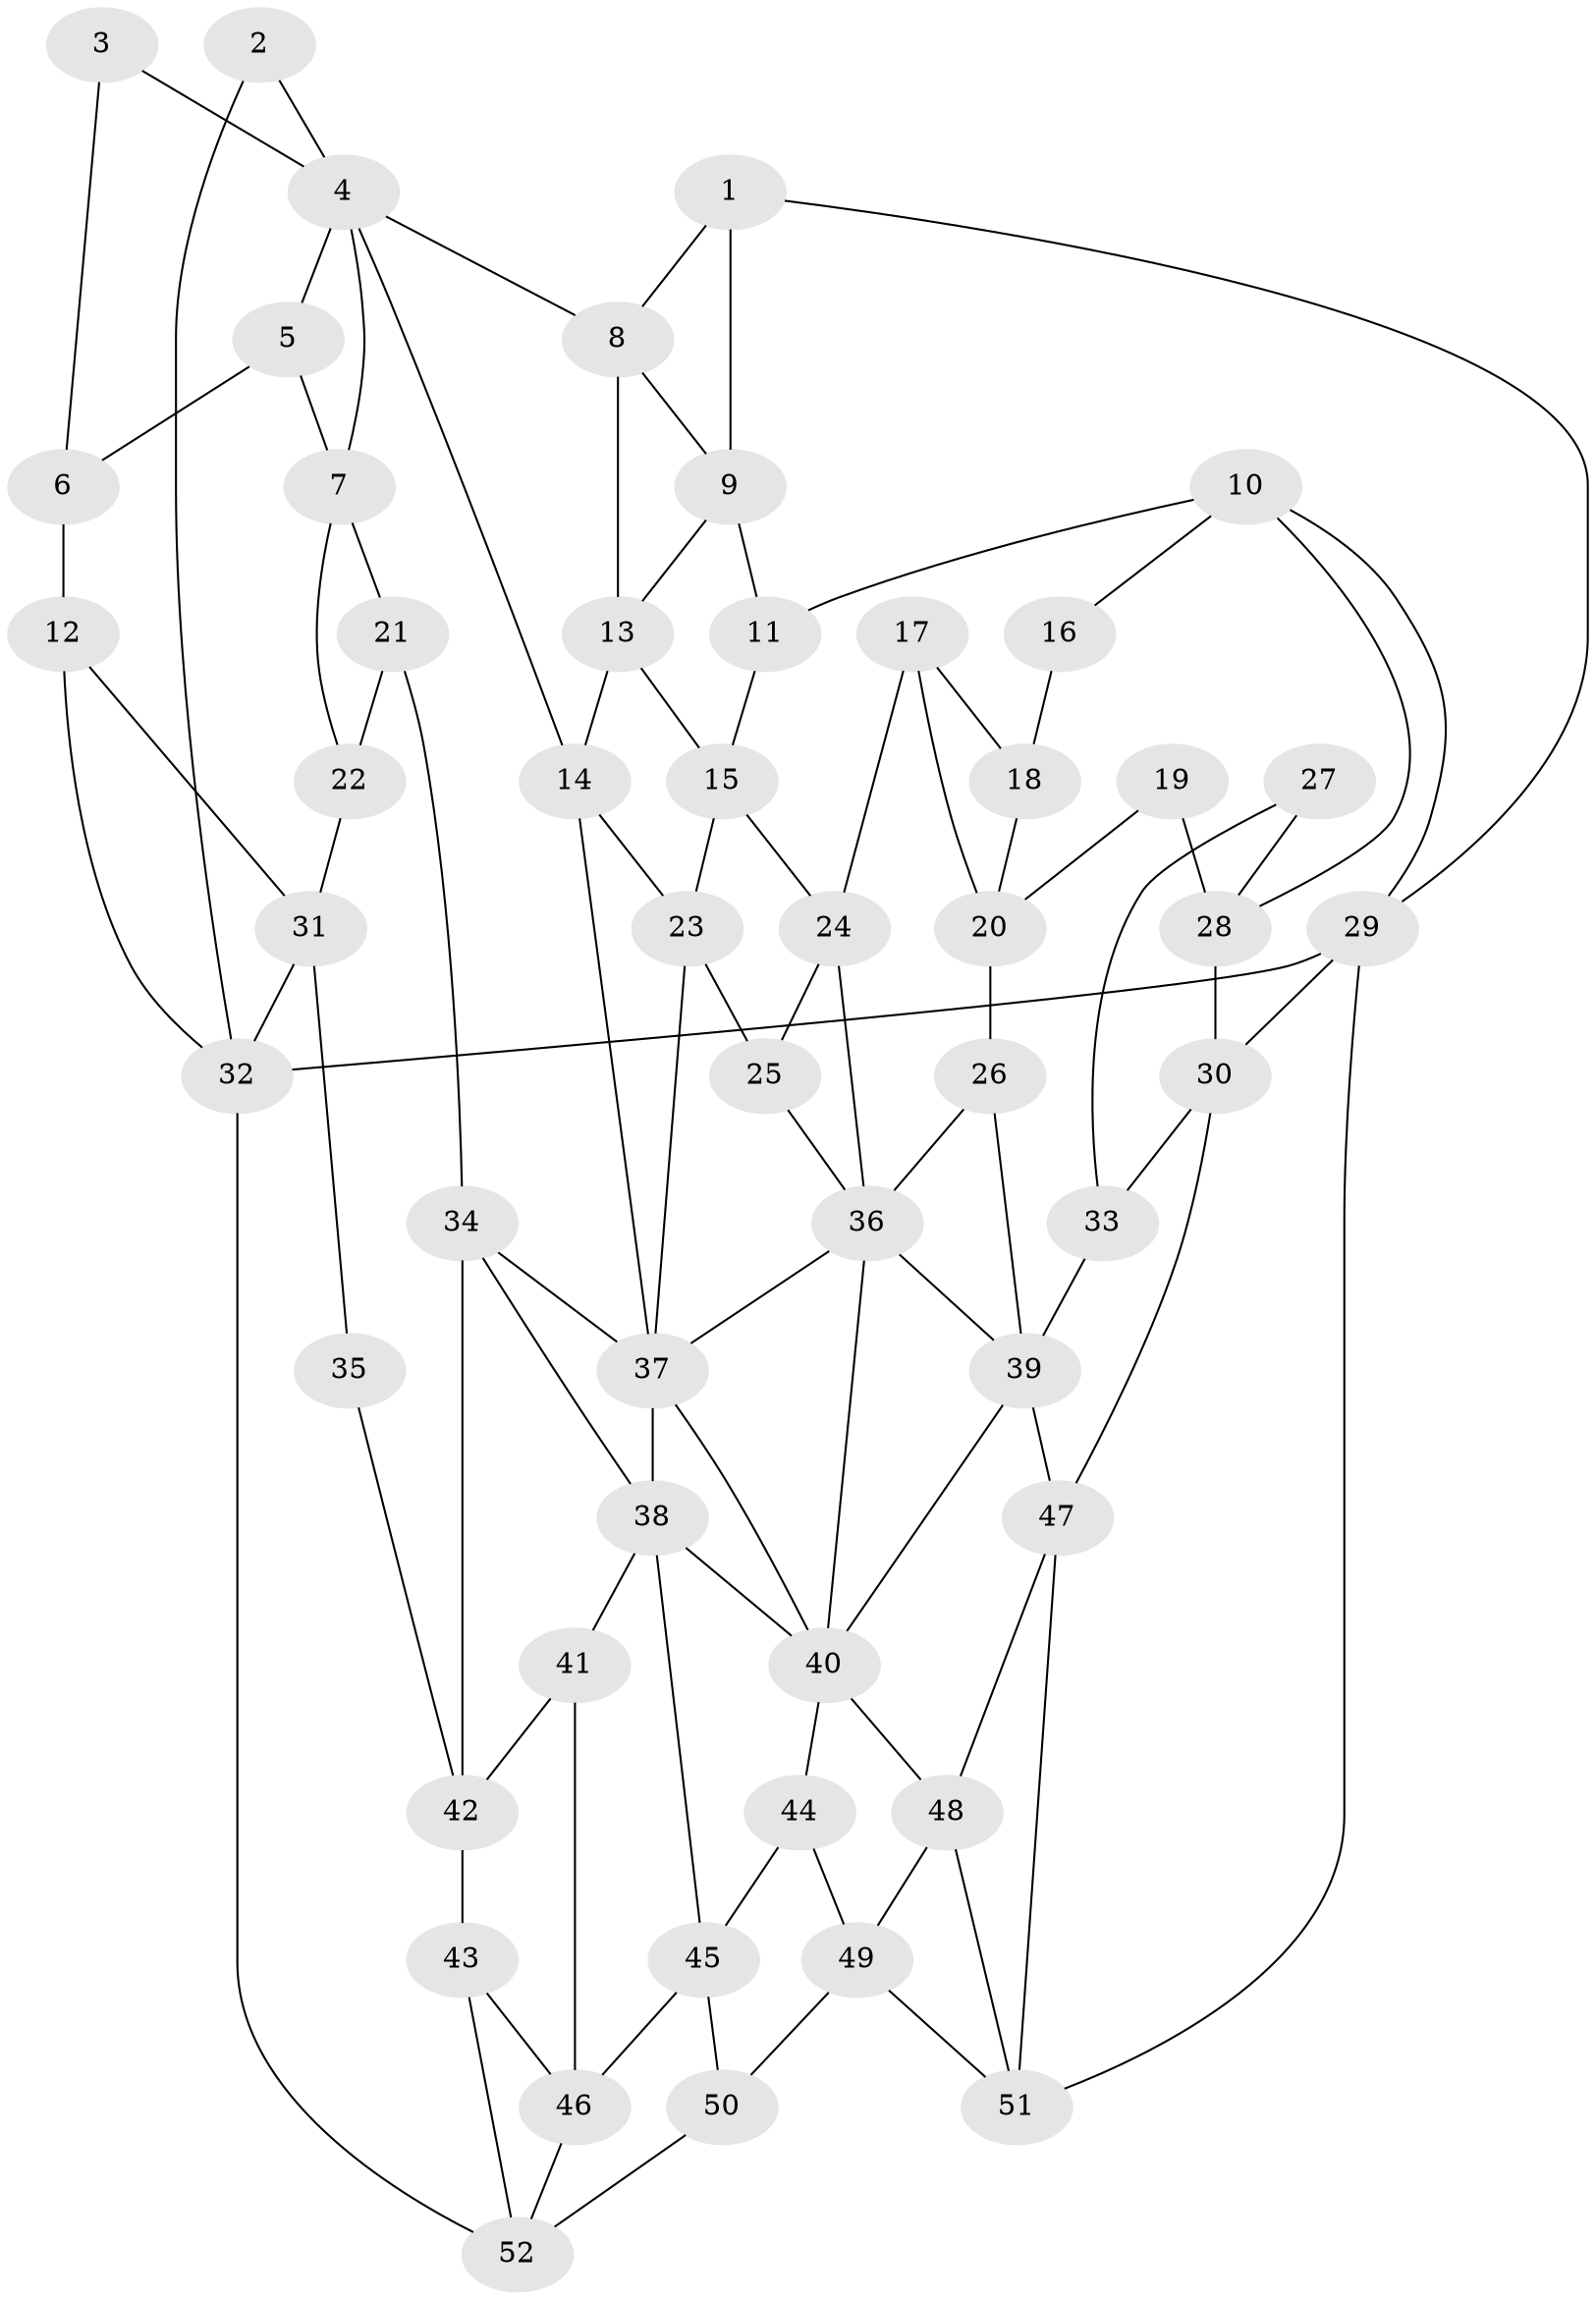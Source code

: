 // original degree distribution, {3: 0.04807692307692308, 4: 0.23076923076923078, 5: 0.4519230769230769, 6: 0.2692307692307692}
// Generated by graph-tools (version 1.1) at 2025/27/03/09/25 03:27:08]
// undirected, 52 vertices, 96 edges
graph export_dot {
graph [start="1"]
  node [color=gray90,style=filled];
  1;
  2;
  3;
  4;
  5;
  6;
  7;
  8;
  9;
  10;
  11;
  12;
  13;
  14;
  15;
  16;
  17;
  18;
  19;
  20;
  21;
  22;
  23;
  24;
  25;
  26;
  27;
  28;
  29;
  30;
  31;
  32;
  33;
  34;
  35;
  36;
  37;
  38;
  39;
  40;
  41;
  42;
  43;
  44;
  45;
  46;
  47;
  48;
  49;
  50;
  51;
  52;
  1 -- 8 [weight=1.0];
  1 -- 9 [weight=1.0];
  1 -- 29 [weight=1.0];
  2 -- 4 [weight=1.0];
  2 -- 32 [weight=1.0];
  3 -- 4 [weight=1.0];
  3 -- 6 [weight=1.0];
  4 -- 5 [weight=1.0];
  4 -- 7 [weight=1.0];
  4 -- 8 [weight=1.0];
  4 -- 14 [weight=1.0];
  5 -- 6 [weight=1.0];
  5 -- 7 [weight=1.0];
  6 -- 12 [weight=2.0];
  7 -- 21 [weight=1.0];
  7 -- 22 [weight=1.0];
  8 -- 9 [weight=1.0];
  8 -- 13 [weight=1.0];
  9 -- 11 [weight=1.0];
  9 -- 13 [weight=1.0];
  10 -- 11 [weight=1.0];
  10 -- 16 [weight=1.0];
  10 -- 28 [weight=1.0];
  10 -- 29 [weight=1.0];
  11 -- 15 [weight=1.0];
  12 -- 31 [weight=1.0];
  12 -- 32 [weight=1.0];
  13 -- 14 [weight=1.0];
  13 -- 15 [weight=1.0];
  14 -- 23 [weight=1.0];
  14 -- 37 [weight=1.0];
  15 -- 23 [weight=1.0];
  15 -- 24 [weight=1.0];
  16 -- 18 [weight=2.0];
  17 -- 18 [weight=1.0];
  17 -- 20 [weight=1.0];
  17 -- 24 [weight=1.0];
  18 -- 20 [weight=1.0];
  19 -- 20 [weight=1.0];
  19 -- 28 [weight=1.0];
  20 -- 26 [weight=1.0];
  21 -- 22 [weight=1.0];
  21 -- 34 [weight=1.0];
  22 -- 31 [weight=1.0];
  23 -- 25 [weight=1.0];
  23 -- 37 [weight=1.0];
  24 -- 25 [weight=1.0];
  24 -- 36 [weight=1.0];
  25 -- 36 [weight=1.0];
  26 -- 36 [weight=1.0];
  26 -- 39 [weight=1.0];
  27 -- 28 [weight=1.0];
  27 -- 33 [weight=1.0];
  28 -- 30 [weight=1.0];
  29 -- 30 [weight=1.0];
  29 -- 32 [weight=2.0];
  29 -- 51 [weight=1.0];
  30 -- 33 [weight=1.0];
  30 -- 47 [weight=1.0];
  31 -- 32 [weight=1.0];
  31 -- 35 [weight=1.0];
  32 -- 52 [weight=1.0];
  33 -- 39 [weight=2.0];
  34 -- 37 [weight=1.0];
  34 -- 38 [weight=1.0];
  34 -- 42 [weight=1.0];
  35 -- 42 [weight=1.0];
  36 -- 37 [weight=1.0];
  36 -- 39 [weight=1.0];
  36 -- 40 [weight=1.0];
  37 -- 38 [weight=1.0];
  37 -- 40 [weight=1.0];
  38 -- 40 [weight=1.0];
  38 -- 41 [weight=1.0];
  38 -- 45 [weight=1.0];
  39 -- 40 [weight=1.0];
  39 -- 47 [weight=1.0];
  40 -- 44 [weight=1.0];
  40 -- 48 [weight=1.0];
  41 -- 42 [weight=1.0];
  41 -- 46 [weight=1.0];
  42 -- 43 [weight=1.0];
  43 -- 46 [weight=1.0];
  43 -- 52 [weight=1.0];
  44 -- 45 [weight=1.0];
  44 -- 49 [weight=1.0];
  45 -- 46 [weight=1.0];
  45 -- 50 [weight=1.0];
  46 -- 52 [weight=1.0];
  47 -- 48 [weight=1.0];
  47 -- 51 [weight=1.0];
  48 -- 49 [weight=1.0];
  48 -- 51 [weight=1.0];
  49 -- 50 [weight=1.0];
  49 -- 51 [weight=1.0];
  50 -- 52 [weight=1.0];
}
